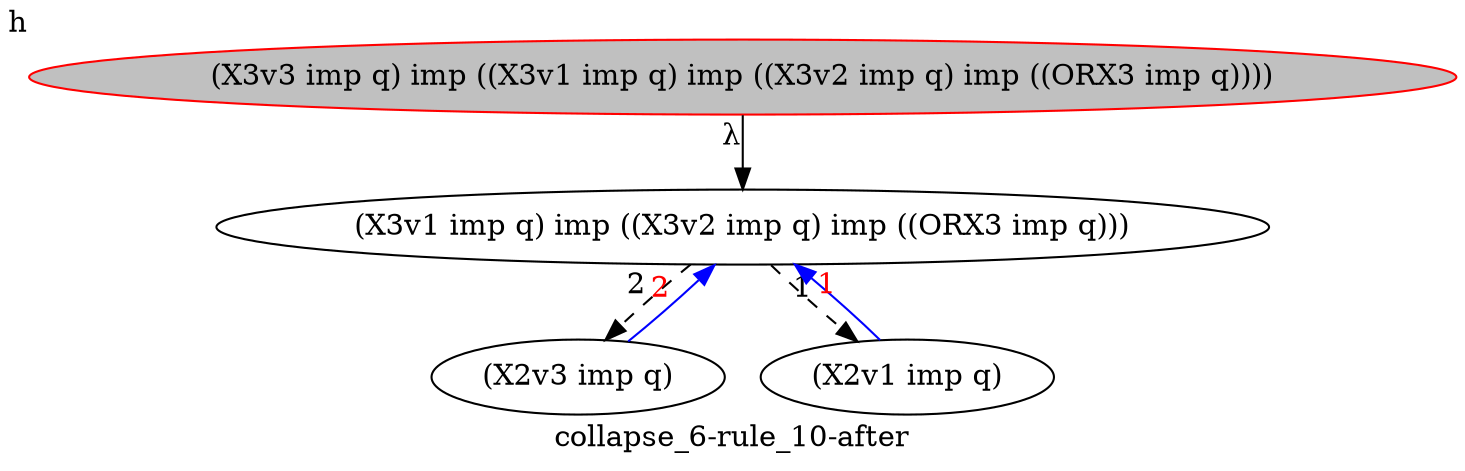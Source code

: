 strict digraph  {
	graph [collapsed_nodes="['37']",
		label="collapse_6-rule_10-after"
	];
	node [label="\N"];
	37	 [ancestor_target=False,
		color=red,
		fillcolor=grey,
		formula="(X3v3 imp q) imp ((X3v1 imp q) imp ((X3v2 imp q) imp ((ORX3 imp q))))",
		hypothesis=True,
		label="(X3v3 imp q) imp ((X3v1 imp q) imp ((X3v2 imp q) imp ((ORX3 imp q))))",
		style=filled,
		xlabel=h];
	36	 [ancestor_target=True,
		formula="(X3v1 imp q) imp ((X3v2 imp q) imp ((ORX3 imp q)))",
		hypothesis=False,
		label="(X3v1 imp q) imp ((X3v2 imp q) imp ((ORX3 imp q)))"];
	37 -> 36	 [ancestor=False,
		dependencies=None,
		xlabel=<&#955;>];
	40	 [ancestor_target=False,
		formula="(X2v3 imp q)",
		hypothesis=False,
		label="(X2v3 imp q)"];
	36 -> 40	 [composed=True,
		style=dashed,
		xlabel=2];
	107	 [ancestor_target=False,
		formula="(X2v1 imp q)",
		hypothesis=False,
		label="(X2v1 imp q)"];
	36 -> 107	 [composed=True,
		style=dashed,
		xlabel=1];
	40 -> 36	 [ancestor=True,
		color=blue,
		fontcolor=red,
		path=2,
		xlabel=2];
	107 -> 36	 [ancestor=True,
		color=blue,
		fontcolor=red,
		path=1,
		xlabel=1];
}
